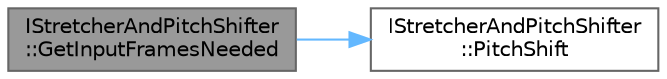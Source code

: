 digraph "IStretcherAndPitchShifter::GetInputFramesNeeded"
{
 // INTERACTIVE_SVG=YES
 // LATEX_PDF_SIZE
  bgcolor="transparent";
  edge [fontname=Helvetica,fontsize=10,labelfontname=Helvetica,labelfontsize=10];
  node [fontname=Helvetica,fontsize=10,shape=box,height=0.2,width=0.4];
  rankdir="LR";
  Node1 [id="Node000001",label="IStretcherAndPitchShifter\l::GetInputFramesNeeded",height=0.2,width=0.4,color="gray40", fillcolor="grey60", style="filled", fontcolor="black",tooltip=" "];
  Node1 -> Node2 [id="edge1_Node000001_Node000002",color="steelblue1",style="solid",tooltip=" "];
  Node2 [id="Node000002",label="IStretcherAndPitchShifter\l::PitchShift",height=0.2,width=0.4,color="grey40", fillcolor="white", style="filled",URL="$d5/d38/classIStretcherAndPitchShifter.html#acf47b202c56cd062a0c18f2018beb088",tooltip=" "];
}
